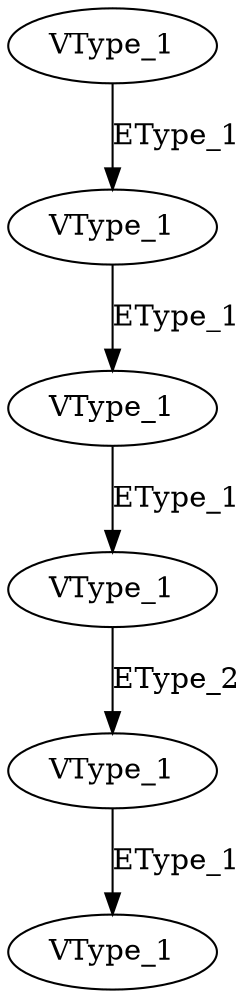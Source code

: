 digraph N1_M2_k5_view2 {
 1 [label="VType_1"];
 2 [label="VType_1"];
 3 [label="VType_1"];
 4 [label="VType_1"];
 5 [label="VType_1"];
 6 [label="VType_1"];

 1 -> 2 [label="EType_1"];
 2 -> 3 [label="EType_1"];
 3 -> 4 [label="EType_1"];
 4 -> 5 [label="EType_2"];
 5 -> 6 [label="EType_1"];
}
